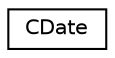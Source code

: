 digraph "Graphical Class Hierarchy"
{
 // LATEX_PDF_SIZE
  edge [fontname="Helvetica",fontsize="10",labelfontname="Helvetica",labelfontsize="10"];
  node [fontname="Helvetica",fontsize="10",shape=record];
  rankdir="LR";
  Node0 [label="CDate",height=0.2,width=0.4,color="black", fillcolor="white", style="filled",URL="$classCDate.html",tooltip=" "];
}
